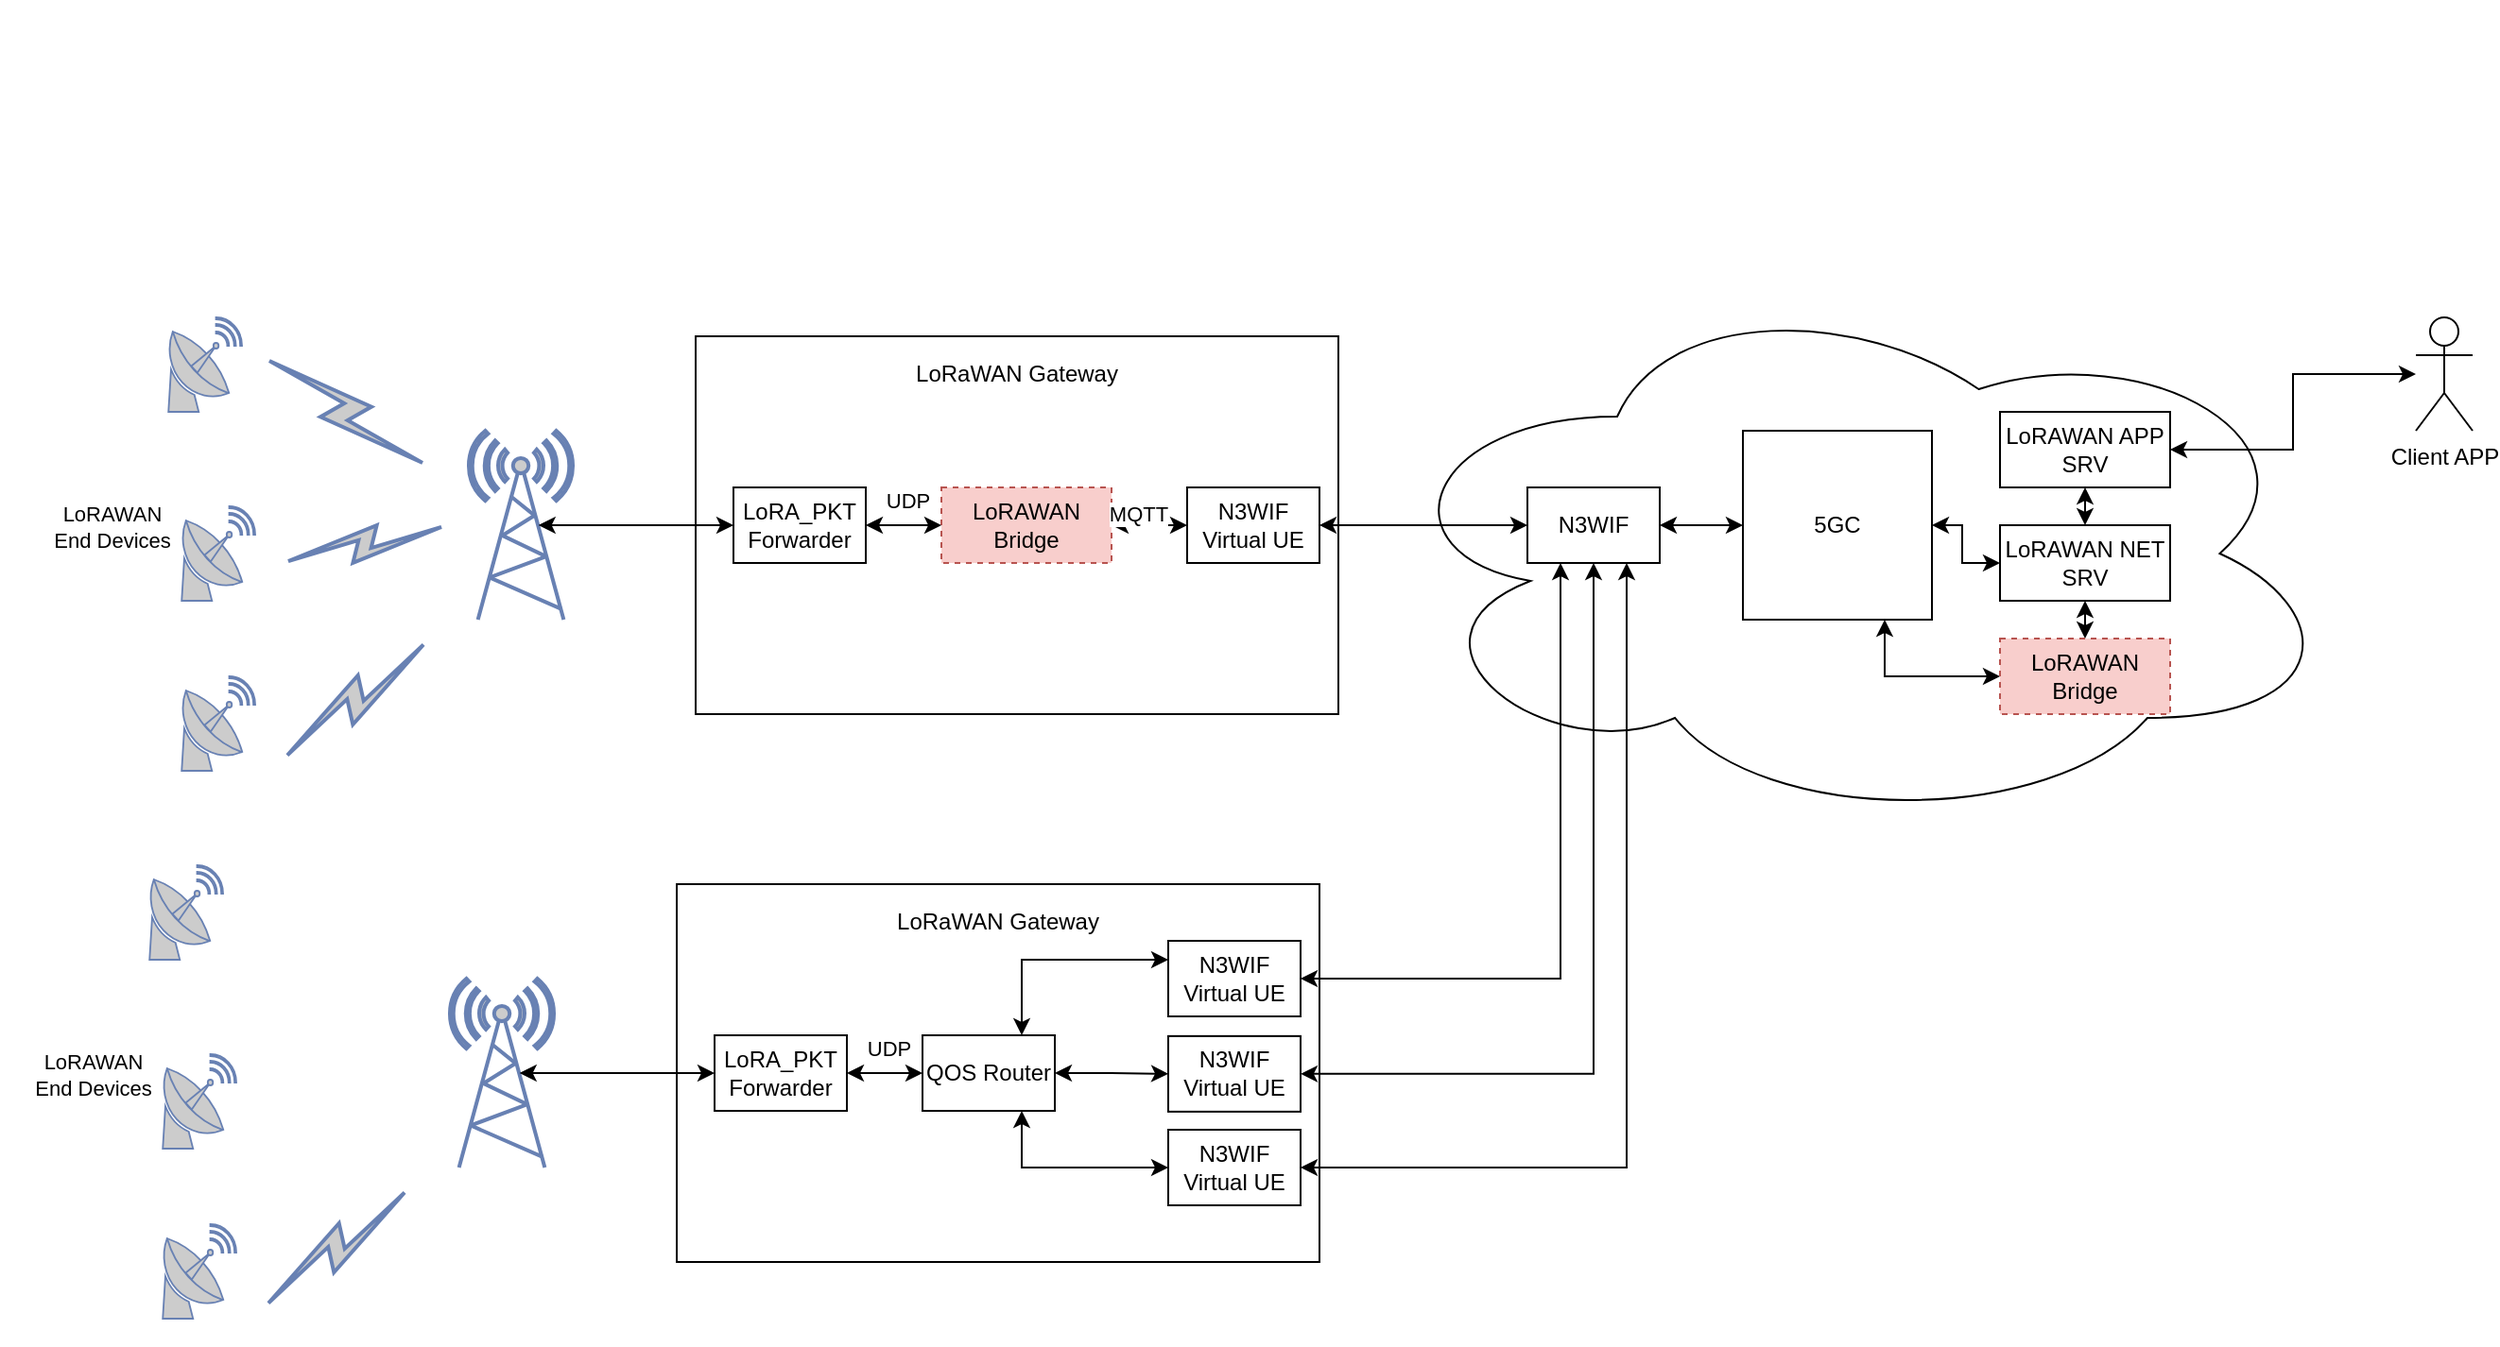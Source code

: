 <mxfile version="14.1.1" type="device"><diagram id="IwUygU9UaPwfHzrZhiwf" name="Page-1"><mxGraphModel dx="1687" dy="1628" grid="1" gridSize="10" guides="1" tooltips="1" connect="1" arrows="1" fold="1" page="1" pageScale="1" pageWidth="827" pageHeight="1169" math="0" shadow="0"><root><mxCell id="0"/><mxCell id="1" parent="0"/><mxCell id="_bblFNk5hvs0r_lVjUw0-45" value="" style="rounded=0;whiteSpace=wrap;html=1;" vertex="1" parent="1"><mxGeometry x="-150" y="430" width="340" height="200" as="geometry"/></mxCell><mxCell id="_bblFNk5hvs0r_lVjUw0-1" value="" style="ellipse;shape=cloud;whiteSpace=wrap;html=1;" vertex="1" parent="1"><mxGeometry x="220" y="110" width="510" height="290" as="geometry"/></mxCell><mxCell id="_bblFNk5hvs0r_lVjUw0-15" style="edgeStyle=orthogonalEdgeStyle;rounded=0;orthogonalLoop=1;jettySize=auto;html=1;exitX=1;exitY=0.5;exitDx=0;exitDy=0;entryX=0;entryY=0.5;entryDx=0;entryDy=0;startArrow=classic;startFill=1;" edge="1" parent="1" source="_bblFNk5hvs0r_lVjUw0-2" target="_bblFNk5hvs0r_lVjUw0-3"><mxGeometry relative="1" as="geometry"/></mxCell><mxCell id="_bblFNk5hvs0r_lVjUw0-63" style="edgeStyle=orthogonalEdgeStyle;rounded=0;orthogonalLoop=1;jettySize=auto;html=1;exitX=0.25;exitY=1;exitDx=0;exitDy=0;entryX=1;entryY=0.5;entryDx=0;entryDy=0;startArrow=classic;startFill=1;" edge="1" parent="1" source="_bblFNk5hvs0r_lVjUw0-2" target="_bblFNk5hvs0r_lVjUw0-49"><mxGeometry relative="1" as="geometry"/></mxCell><mxCell id="_bblFNk5hvs0r_lVjUw0-64" style="edgeStyle=orthogonalEdgeStyle;rounded=0;orthogonalLoop=1;jettySize=auto;html=1;exitX=0.5;exitY=1;exitDx=0;exitDy=0;entryX=1;entryY=0.5;entryDx=0;entryDy=0;startArrow=classic;startFill=1;" edge="1" parent="1" source="_bblFNk5hvs0r_lVjUw0-2" target="_bblFNk5hvs0r_lVjUw0-61"><mxGeometry relative="1" as="geometry"/></mxCell><mxCell id="_bblFNk5hvs0r_lVjUw0-65" style="edgeStyle=orthogonalEdgeStyle;rounded=0;orthogonalLoop=1;jettySize=auto;html=1;exitX=0.75;exitY=1;exitDx=0;exitDy=0;entryX=1;entryY=0.5;entryDx=0;entryDy=0;startArrow=classic;startFill=1;" edge="1" parent="1" source="_bblFNk5hvs0r_lVjUw0-2" target="_bblFNk5hvs0r_lVjUw0-62"><mxGeometry relative="1" as="geometry"/></mxCell><mxCell id="_bblFNk5hvs0r_lVjUw0-2" value="N3WIF" style="rounded=0;whiteSpace=wrap;html=1;" vertex="1" parent="1"><mxGeometry x="300" y="220" width="70" height="40" as="geometry"/></mxCell><mxCell id="_bblFNk5hvs0r_lVjUw0-3" value="5GC" style="rounded=0;whiteSpace=wrap;html=1;" vertex="1" parent="1"><mxGeometry x="414" y="190" width="100" height="100" as="geometry"/></mxCell><mxCell id="_bblFNk5hvs0r_lVjUw0-7" style="edgeStyle=orthogonalEdgeStyle;rounded=0;orthogonalLoop=1;jettySize=auto;html=1;exitX=1;exitY=0.5;exitDx=0;exitDy=0;startArrow=classic;startFill=1;" edge="1" parent="1" source="_bblFNk5hvs0r_lVjUw0-4" target="_bblFNk5hvs0r_lVjUw0-6"><mxGeometry relative="1" as="geometry"/></mxCell><mxCell id="_bblFNk5hvs0r_lVjUw0-4" value="LoRAWAN APP SRV" style="rounded=0;whiteSpace=wrap;html=1;" vertex="1" parent="1"><mxGeometry x="550" y="180" width="90" height="40" as="geometry"/></mxCell><mxCell id="_bblFNk5hvs0r_lVjUw0-9" style="edgeStyle=orthogonalEdgeStyle;rounded=0;orthogonalLoop=1;jettySize=auto;html=1;exitX=0;exitY=0.5;exitDx=0;exitDy=0;startArrow=classic;startFill=1;" edge="1" parent="1" source="_bblFNk5hvs0r_lVjUw0-5" target="_bblFNk5hvs0r_lVjUw0-3"><mxGeometry relative="1" as="geometry"/></mxCell><mxCell id="_bblFNk5hvs0r_lVjUw0-10" style="edgeStyle=orthogonalEdgeStyle;rounded=0;orthogonalLoop=1;jettySize=auto;html=1;exitX=0.5;exitY=0;exitDx=0;exitDy=0;entryX=0.5;entryY=1;entryDx=0;entryDy=0;startArrow=classic;startFill=1;" edge="1" parent="1" source="_bblFNk5hvs0r_lVjUw0-5" target="_bblFNk5hvs0r_lVjUw0-4"><mxGeometry relative="1" as="geometry"/></mxCell><mxCell id="_bblFNk5hvs0r_lVjUw0-5" value="LoRAWAN NET SRV" style="rounded=0;whiteSpace=wrap;html=1;" vertex="1" parent="1"><mxGeometry x="550" y="240" width="90" height="40" as="geometry"/></mxCell><mxCell id="_bblFNk5hvs0r_lVjUw0-6" value="Client APP" style="shape=umlActor;verticalLabelPosition=bottom;verticalAlign=top;html=1;outlineConnect=0;" vertex="1" parent="1"><mxGeometry x="770" y="130" width="30" height="60" as="geometry"/></mxCell><mxCell id="_bblFNk5hvs0r_lVjUw0-11" value="" style="rounded=0;whiteSpace=wrap;html=1;" vertex="1" parent="1"><mxGeometry x="-140" y="140" width="340" height="200" as="geometry"/></mxCell><mxCell id="_bblFNk5hvs0r_lVjUw0-12" value="" style="fontColor=#0066CC;verticalAlign=top;verticalLabelPosition=bottom;labelPosition=center;align=center;html=1;outlineConnect=0;fillColor=#CCCCCC;strokeColor=#6881B3;gradientColor=none;gradientDirection=north;strokeWidth=2;shape=mxgraph.networks.radio_tower;" vertex="1" parent="1"><mxGeometry x="-260" y="190" width="55" height="100" as="geometry"/></mxCell><mxCell id="_bblFNk5hvs0r_lVjUw0-19" style="edgeStyle=orthogonalEdgeStyle;rounded=0;orthogonalLoop=1;jettySize=auto;html=1;exitX=0.5;exitY=0;exitDx=0;exitDy=0;entryX=0.5;entryY=1;entryDx=0;entryDy=0;startArrow=classic;startFill=1;" edge="1" parent="1" source="_bblFNk5hvs0r_lVjUw0-17" target="_bblFNk5hvs0r_lVjUw0-5"><mxGeometry relative="1" as="geometry"/></mxCell><mxCell id="_bblFNk5hvs0r_lVjUw0-21" style="edgeStyle=orthogonalEdgeStyle;rounded=0;orthogonalLoop=1;jettySize=auto;html=1;exitX=0;exitY=0.5;exitDx=0;exitDy=0;entryX=0.75;entryY=1;entryDx=0;entryDy=0;startArrow=classic;startFill=1;" edge="1" parent="1" source="_bblFNk5hvs0r_lVjUw0-17" target="_bblFNk5hvs0r_lVjUw0-3"><mxGeometry relative="1" as="geometry"/></mxCell><mxCell id="_bblFNk5hvs0r_lVjUw0-17" value="LoRAWAN Bridge" style="rounded=0;whiteSpace=wrap;html=1;fillColor=#f8cecc;strokeColor=#b85450;dashed=1;" vertex="1" parent="1"><mxGeometry x="550" y="300" width="90" height="40" as="geometry"/></mxCell><mxCell id="_bblFNk5hvs0r_lVjUw0-29" style="edgeStyle=orthogonalEdgeStyle;rounded=0;orthogonalLoop=1;jettySize=auto;html=1;exitX=1;exitY=0.5;exitDx=0;exitDy=0;entryX=0;entryY=0.5;entryDx=0;entryDy=0;startArrow=classic;startFill=1;" edge="1" parent="1" source="_bblFNk5hvs0r_lVjUw0-22" target="_bblFNk5hvs0r_lVjUw0-23"><mxGeometry relative="1" as="geometry"/></mxCell><mxCell id="_bblFNk5hvs0r_lVjUw0-22" value="LoRAWAN Bridge" style="rounded=0;whiteSpace=wrap;html=1;fillColor=#f8cecc;strokeColor=#b85450;dashed=1;" vertex="1" parent="1"><mxGeometry x="-10" y="220" width="90" height="40" as="geometry"/></mxCell><mxCell id="_bblFNk5hvs0r_lVjUw0-26" style="edgeStyle=orthogonalEdgeStyle;rounded=0;orthogonalLoop=1;jettySize=auto;html=1;exitX=1;exitY=0.5;exitDx=0;exitDy=0;entryX=0;entryY=0.5;entryDx=0;entryDy=0;startArrow=classic;startFill=1;" edge="1" parent="1" source="_bblFNk5hvs0r_lVjUw0-23" target="_bblFNk5hvs0r_lVjUw0-2"><mxGeometry relative="1" as="geometry"/></mxCell><mxCell id="_bblFNk5hvs0r_lVjUw0-23" value="N3WIF&lt;br&gt;Virtual UE" style="rounded=0;whiteSpace=wrap;html=1;" vertex="1" parent="1"><mxGeometry x="120" y="220" width="70" height="40" as="geometry"/></mxCell><mxCell id="_bblFNk5hvs0r_lVjUw0-28" style="edgeStyle=orthogonalEdgeStyle;rounded=0;orthogonalLoop=1;jettySize=auto;html=1;exitX=1;exitY=0.5;exitDx=0;exitDy=0;entryX=0;entryY=0.5;entryDx=0;entryDy=0;startArrow=classic;startFill=1;" edge="1" parent="1" source="_bblFNk5hvs0r_lVjUw0-27" target="_bblFNk5hvs0r_lVjUw0-22"><mxGeometry relative="1" as="geometry"/></mxCell><mxCell id="_bblFNk5hvs0r_lVjUw0-30" style="edgeStyle=orthogonalEdgeStyle;rounded=0;orthogonalLoop=1;jettySize=auto;html=1;exitX=0;exitY=0.5;exitDx=0;exitDy=0;entryX=0.67;entryY=0.5;entryDx=0;entryDy=0;entryPerimeter=0;startArrow=classic;startFill=1;" edge="1" parent="1" source="_bblFNk5hvs0r_lVjUw0-27" target="_bblFNk5hvs0r_lVjUw0-12"><mxGeometry relative="1" as="geometry"/></mxCell><mxCell id="_bblFNk5hvs0r_lVjUw0-27" value="LoRA_PKT&lt;br&gt;Forwarder" style="rounded=0;whiteSpace=wrap;html=1;" vertex="1" parent="1"><mxGeometry x="-120" y="220" width="70" height="40" as="geometry"/></mxCell><mxCell id="_bblFNk5hvs0r_lVjUw0-31" value="LoRaWAN Gateway" style="text;html=1;strokeColor=none;fillColor=none;align=center;verticalAlign=middle;whiteSpace=wrap;rounded=0;dashed=1;" vertex="1" parent="1"><mxGeometry x="-60" y="150" width="180" height="20" as="geometry"/></mxCell><mxCell id="_bblFNk5hvs0r_lVjUw0-33" value="" style="fontColor=#0066CC;verticalAlign=top;verticalLabelPosition=bottom;labelPosition=center;align=center;html=1;outlineConnect=0;fillColor=#CCCCCC;strokeColor=#6881B3;gradientColor=none;gradientDirection=north;strokeWidth=2;shape=mxgraph.networks.satellite_dish;" vertex="1" parent="1"><mxGeometry x="-413" y="230" width="40" height="50" as="geometry"/></mxCell><mxCell id="_bblFNk5hvs0r_lVjUw0-34" value="" style="fontColor=#0066CC;verticalAlign=top;verticalLabelPosition=bottom;labelPosition=center;align=center;html=1;outlineConnect=0;fillColor=#CCCCCC;strokeColor=#6881B3;gradientColor=none;gradientDirection=north;strokeWidth=2;shape=mxgraph.networks.satellite_dish;" vertex="1" parent="1"><mxGeometry x="-420" y="130" width="40" height="50" as="geometry"/></mxCell><mxCell id="_bblFNk5hvs0r_lVjUw0-35" value="" style="fontColor=#0066CC;verticalAlign=top;verticalLabelPosition=bottom;labelPosition=center;align=center;html=1;outlineConnect=0;fillColor=#CCCCCC;strokeColor=#6881B3;gradientColor=none;gradientDirection=north;strokeWidth=2;shape=mxgraph.networks.satellite_dish;" vertex="1" parent="1"><mxGeometry x="-413" y="320" width="40" height="50" as="geometry"/></mxCell><mxCell id="_bblFNk5hvs0r_lVjUw0-38" value="" style="html=1;outlineConnect=0;fillColor=#CCCCCC;strokeColor=#6881B3;gradientColor=none;gradientDirection=north;strokeWidth=2;shape=mxgraph.networks.comm_link_edge;html=1;startArrow=classic;startFill=1;" edge="1" parent="1"><mxGeometry width="100" height="100" relative="1" as="geometry"><mxPoint x="-360" y="365" as="sourcePoint"/><mxPoint x="-280" y="300" as="targetPoint"/><Array as="points"><mxPoint x="-470" y="155"/></Array></mxGeometry></mxCell><mxCell id="_bblFNk5hvs0r_lVjUw0-40" value="" style="html=1;outlineConnect=0;fillColor=#CCCCCC;strokeColor=#6881B3;gradientColor=none;gradientDirection=north;strokeWidth=2;shape=mxgraph.networks.comm_link_edge;html=1;startArrow=classic;startFill=1;" edge="1" parent="1"><mxGeometry width="100" height="100" relative="1" as="geometry"><mxPoint x="-360" y="260" as="sourcePoint"/><mxPoint x="-270" y="240" as="targetPoint"/><Array as="points"><mxPoint x="-470" y="70"/></Array></mxGeometry></mxCell><mxCell id="_bblFNk5hvs0r_lVjUw0-41" value="" style="html=1;outlineConnect=0;fillColor=#CCCCCC;strokeColor=#6881B3;gradientColor=none;gradientDirection=north;strokeWidth=2;shape=mxgraph.networks.comm_link_edge;html=1;startArrow=classic;startFill=1;" edge="1" parent="1"><mxGeometry width="100" height="100" relative="1" as="geometry"><mxPoint x="-370" y="150" as="sourcePoint"/><mxPoint x="-280" y="210" as="targetPoint"/><Array as="points"><mxPoint x="-490" y="-20"/></Array></mxGeometry></mxCell><mxCell id="_bblFNk5hvs0r_lVjUw0-42" value="LoRAWAN&lt;br&gt;End Devices" style="edgeLabel;html=1;align=center;verticalAlign=middle;resizable=0;points=[];" vertex="1" connectable="0" parent="_bblFNk5hvs0r_lVjUw0-41"><mxGeometry x="0.965" y="-47" relative="1" as="geometry"><mxPoint x="-128.86" y="5.35" as="offset"/></mxGeometry></mxCell><mxCell id="_bblFNk5hvs0r_lVjUw0-43" value="UDP" style="edgeLabel;html=1;align=center;verticalAlign=middle;resizable=0;points=[];" vertex="1" connectable="0" parent="1"><mxGeometry x="-439.601" y="250.434" as="geometry"><mxPoint x="411" y="-24" as="offset"/></mxGeometry></mxCell><mxCell id="_bblFNk5hvs0r_lVjUw0-44" value="MQTT" style="edgeLabel;html=1;align=center;verticalAlign=middle;resizable=0;points=[];" vertex="1" connectable="0" parent="1"><mxGeometry x="-439.601" y="250.434" as="geometry"><mxPoint x="533" y="-17" as="offset"/></mxGeometry></mxCell><mxCell id="_bblFNk5hvs0r_lVjUw0-46" value="" style="fontColor=#0066CC;verticalAlign=top;verticalLabelPosition=bottom;labelPosition=center;align=center;html=1;outlineConnect=0;fillColor=#CCCCCC;strokeColor=#6881B3;gradientColor=none;gradientDirection=north;strokeWidth=2;shape=mxgraph.networks.radio_tower;" vertex="1" parent="1"><mxGeometry x="-270" y="480" width="55" height="100" as="geometry"/></mxCell><mxCell id="_bblFNk5hvs0r_lVjUw0-68" style="edgeStyle=orthogonalEdgeStyle;rounded=0;orthogonalLoop=1;jettySize=auto;html=1;exitX=0;exitY=0.25;exitDx=0;exitDy=0;entryX=0.75;entryY=0;entryDx=0;entryDy=0;startArrow=classic;startFill=1;" edge="1" parent="1" source="_bblFNk5hvs0r_lVjUw0-49" target="_bblFNk5hvs0r_lVjUw0-66"><mxGeometry relative="1" as="geometry"/></mxCell><mxCell id="_bblFNk5hvs0r_lVjUw0-49" value="N3WIF&lt;br&gt;Virtual UE" style="rounded=0;whiteSpace=wrap;html=1;" vertex="1" parent="1"><mxGeometry x="110" y="460" width="70" height="40" as="geometry"/></mxCell><mxCell id="_bblFNk5hvs0r_lVjUw0-50" style="edgeStyle=orthogonalEdgeStyle;rounded=0;orthogonalLoop=1;jettySize=auto;html=1;exitX=1;exitY=0.5;exitDx=0;exitDy=0;entryX=0;entryY=0.5;entryDx=0;entryDy=0;startArrow=classic;startFill=1;" edge="1" parent="1" source="_bblFNk5hvs0r_lVjUw0-52"><mxGeometry relative="1" as="geometry"><mxPoint x="-20" y="530" as="targetPoint"/></mxGeometry></mxCell><mxCell id="_bblFNk5hvs0r_lVjUw0-51" style="edgeStyle=orthogonalEdgeStyle;rounded=0;orthogonalLoop=1;jettySize=auto;html=1;exitX=0;exitY=0.5;exitDx=0;exitDy=0;entryX=0.67;entryY=0.5;entryDx=0;entryDy=0;entryPerimeter=0;startArrow=classic;startFill=1;" edge="1" parent="1" source="_bblFNk5hvs0r_lVjUw0-52" target="_bblFNk5hvs0r_lVjUw0-46"><mxGeometry relative="1" as="geometry"/></mxCell><mxCell id="_bblFNk5hvs0r_lVjUw0-52" value="LoRA_PKT&lt;br&gt;Forwarder" style="rounded=0;whiteSpace=wrap;html=1;" vertex="1" parent="1"><mxGeometry x="-130" y="510" width="70" height="40" as="geometry"/></mxCell><mxCell id="_bblFNk5hvs0r_lVjUw0-53" value="LoRaWAN Gateway" style="text;html=1;strokeColor=none;fillColor=none;align=center;verticalAlign=middle;whiteSpace=wrap;rounded=0;dashed=1;" vertex="1" parent="1"><mxGeometry x="-70" y="440" width="180" height="20" as="geometry"/></mxCell><mxCell id="_bblFNk5hvs0r_lVjUw0-54" value="" style="fontColor=#0066CC;verticalAlign=top;verticalLabelPosition=bottom;labelPosition=center;align=center;html=1;outlineConnect=0;fillColor=#CCCCCC;strokeColor=#6881B3;gradientColor=none;gradientDirection=north;strokeWidth=2;shape=mxgraph.networks.satellite_dish;" vertex="1" parent="1"><mxGeometry x="-423" y="520" width="40" height="50" as="geometry"/></mxCell><mxCell id="_bblFNk5hvs0r_lVjUw0-55" value="" style="fontColor=#0066CC;verticalAlign=top;verticalLabelPosition=bottom;labelPosition=center;align=center;html=1;outlineConnect=0;fillColor=#CCCCCC;strokeColor=#6881B3;gradientColor=none;gradientDirection=north;strokeWidth=2;shape=mxgraph.networks.satellite_dish;" vertex="1" parent="1"><mxGeometry x="-430" y="420" width="40" height="50" as="geometry"/></mxCell><mxCell id="_bblFNk5hvs0r_lVjUw0-56" value="" style="fontColor=#0066CC;verticalAlign=top;verticalLabelPosition=bottom;labelPosition=center;align=center;html=1;outlineConnect=0;fillColor=#CCCCCC;strokeColor=#6881B3;gradientColor=none;gradientDirection=north;strokeWidth=2;shape=mxgraph.networks.satellite_dish;" vertex="1" parent="1"><mxGeometry x="-423" y="610" width="40" height="50" as="geometry"/></mxCell><mxCell id="_bblFNk5hvs0r_lVjUw0-57" value="" style="html=1;outlineConnect=0;fillColor=#CCCCCC;strokeColor=#6881B3;gradientColor=none;gradientDirection=north;strokeWidth=2;shape=mxgraph.networks.comm_link_edge;html=1;startArrow=classic;startFill=1;" edge="1" parent="1"><mxGeometry width="100" height="100" relative="1" as="geometry"><mxPoint x="-370" y="655" as="sourcePoint"/><mxPoint x="-290" y="590" as="targetPoint"/><Array as="points"><mxPoint x="-480" y="445"/></Array></mxGeometry></mxCell><mxCell id="_bblFNk5hvs0r_lVjUw0-58" value="LoRAWAN&lt;br&gt;End Devices" style="edgeLabel;html=1;align=center;verticalAlign=middle;resizable=0;points=[];" vertex="1" connectable="0" parent="1"><mxGeometry x="-459.601" y="530.434" as="geometry"/></mxCell><mxCell id="_bblFNk5hvs0r_lVjUw0-59" value="UDP" style="edgeLabel;html=1;align=center;verticalAlign=middle;resizable=0;points=[];" vertex="1" connectable="0" parent="1"><mxGeometry x="-449.601" y="540.434" as="geometry"><mxPoint x="411" y="-24" as="offset"/></mxGeometry></mxCell><mxCell id="_bblFNk5hvs0r_lVjUw0-61" value="N3WIF&lt;br&gt;Virtual UE" style="rounded=0;whiteSpace=wrap;html=1;" vertex="1" parent="1"><mxGeometry x="110" y="510.43" width="70" height="40" as="geometry"/></mxCell><mxCell id="_bblFNk5hvs0r_lVjUw0-69" style="edgeStyle=orthogonalEdgeStyle;rounded=0;orthogonalLoop=1;jettySize=auto;html=1;exitX=0;exitY=0.5;exitDx=0;exitDy=0;entryX=0.75;entryY=1;entryDx=0;entryDy=0;startArrow=classic;startFill=1;" edge="1" parent="1" source="_bblFNk5hvs0r_lVjUw0-62" target="_bblFNk5hvs0r_lVjUw0-66"><mxGeometry relative="1" as="geometry"/></mxCell><mxCell id="_bblFNk5hvs0r_lVjUw0-62" value="N3WIF&lt;br&gt;Virtual UE" style="rounded=0;whiteSpace=wrap;html=1;" vertex="1" parent="1"><mxGeometry x="110" y="560" width="70" height="40" as="geometry"/></mxCell><mxCell id="_bblFNk5hvs0r_lVjUw0-67" value="" style="edgeStyle=orthogonalEdgeStyle;rounded=0;orthogonalLoop=1;jettySize=auto;html=1;startArrow=classic;startFill=1;" edge="1" parent="1" source="_bblFNk5hvs0r_lVjUw0-66" target="_bblFNk5hvs0r_lVjUw0-61"><mxGeometry relative="1" as="geometry"/></mxCell><mxCell id="_bblFNk5hvs0r_lVjUw0-66" value="QOS Router" style="rounded=0;whiteSpace=wrap;html=1;" vertex="1" parent="1"><mxGeometry x="-20" y="510" width="70" height="40" as="geometry"/></mxCell></root></mxGraphModel></diagram></mxfile>